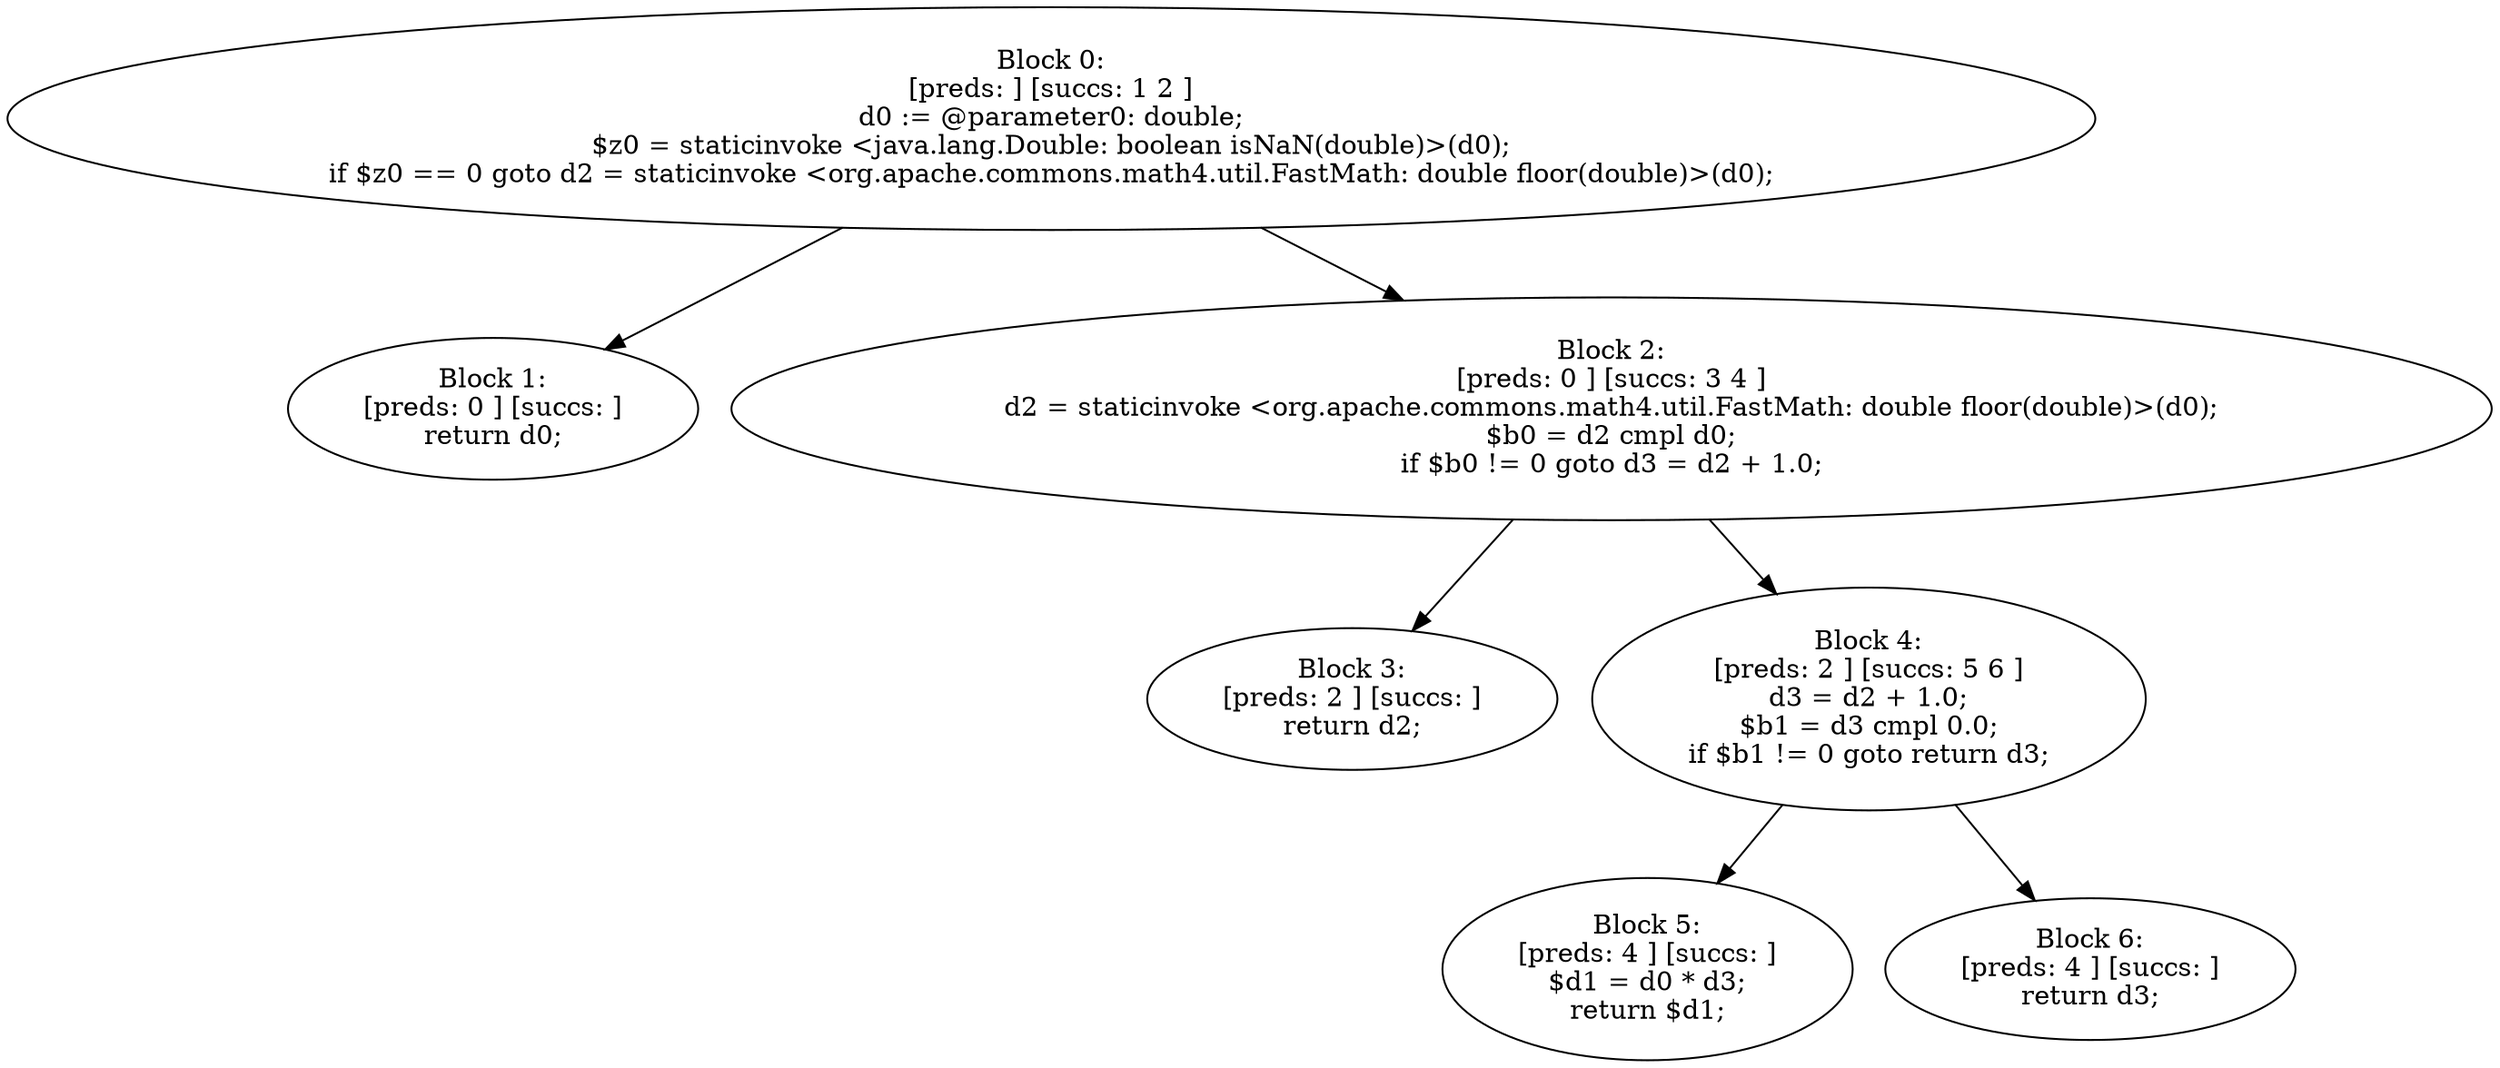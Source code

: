 digraph "unitGraph" {
    "Block 0:
[preds: ] [succs: 1 2 ]
d0 := @parameter0: double;
$z0 = staticinvoke <java.lang.Double: boolean isNaN(double)>(d0);
if $z0 == 0 goto d2 = staticinvoke <org.apache.commons.math4.util.FastMath: double floor(double)>(d0);
"
    "Block 1:
[preds: 0 ] [succs: ]
return d0;
"
    "Block 2:
[preds: 0 ] [succs: 3 4 ]
d2 = staticinvoke <org.apache.commons.math4.util.FastMath: double floor(double)>(d0);
$b0 = d2 cmpl d0;
if $b0 != 0 goto d3 = d2 + 1.0;
"
    "Block 3:
[preds: 2 ] [succs: ]
return d2;
"
    "Block 4:
[preds: 2 ] [succs: 5 6 ]
d3 = d2 + 1.0;
$b1 = d3 cmpl 0.0;
if $b1 != 0 goto return d3;
"
    "Block 5:
[preds: 4 ] [succs: ]
$d1 = d0 * d3;
return $d1;
"
    "Block 6:
[preds: 4 ] [succs: ]
return d3;
"
    "Block 0:
[preds: ] [succs: 1 2 ]
d0 := @parameter0: double;
$z0 = staticinvoke <java.lang.Double: boolean isNaN(double)>(d0);
if $z0 == 0 goto d2 = staticinvoke <org.apache.commons.math4.util.FastMath: double floor(double)>(d0);
"->"Block 1:
[preds: 0 ] [succs: ]
return d0;
";
    "Block 0:
[preds: ] [succs: 1 2 ]
d0 := @parameter0: double;
$z0 = staticinvoke <java.lang.Double: boolean isNaN(double)>(d0);
if $z0 == 0 goto d2 = staticinvoke <org.apache.commons.math4.util.FastMath: double floor(double)>(d0);
"->"Block 2:
[preds: 0 ] [succs: 3 4 ]
d2 = staticinvoke <org.apache.commons.math4.util.FastMath: double floor(double)>(d0);
$b0 = d2 cmpl d0;
if $b0 != 0 goto d3 = d2 + 1.0;
";
    "Block 2:
[preds: 0 ] [succs: 3 4 ]
d2 = staticinvoke <org.apache.commons.math4.util.FastMath: double floor(double)>(d0);
$b0 = d2 cmpl d0;
if $b0 != 0 goto d3 = d2 + 1.0;
"->"Block 3:
[preds: 2 ] [succs: ]
return d2;
";
    "Block 2:
[preds: 0 ] [succs: 3 4 ]
d2 = staticinvoke <org.apache.commons.math4.util.FastMath: double floor(double)>(d0);
$b0 = d2 cmpl d0;
if $b0 != 0 goto d3 = d2 + 1.0;
"->"Block 4:
[preds: 2 ] [succs: 5 6 ]
d3 = d2 + 1.0;
$b1 = d3 cmpl 0.0;
if $b1 != 0 goto return d3;
";
    "Block 4:
[preds: 2 ] [succs: 5 6 ]
d3 = d2 + 1.0;
$b1 = d3 cmpl 0.0;
if $b1 != 0 goto return d3;
"->"Block 5:
[preds: 4 ] [succs: ]
$d1 = d0 * d3;
return $d1;
";
    "Block 4:
[preds: 2 ] [succs: 5 6 ]
d3 = d2 + 1.0;
$b1 = d3 cmpl 0.0;
if $b1 != 0 goto return d3;
"->"Block 6:
[preds: 4 ] [succs: ]
return d3;
";
}
